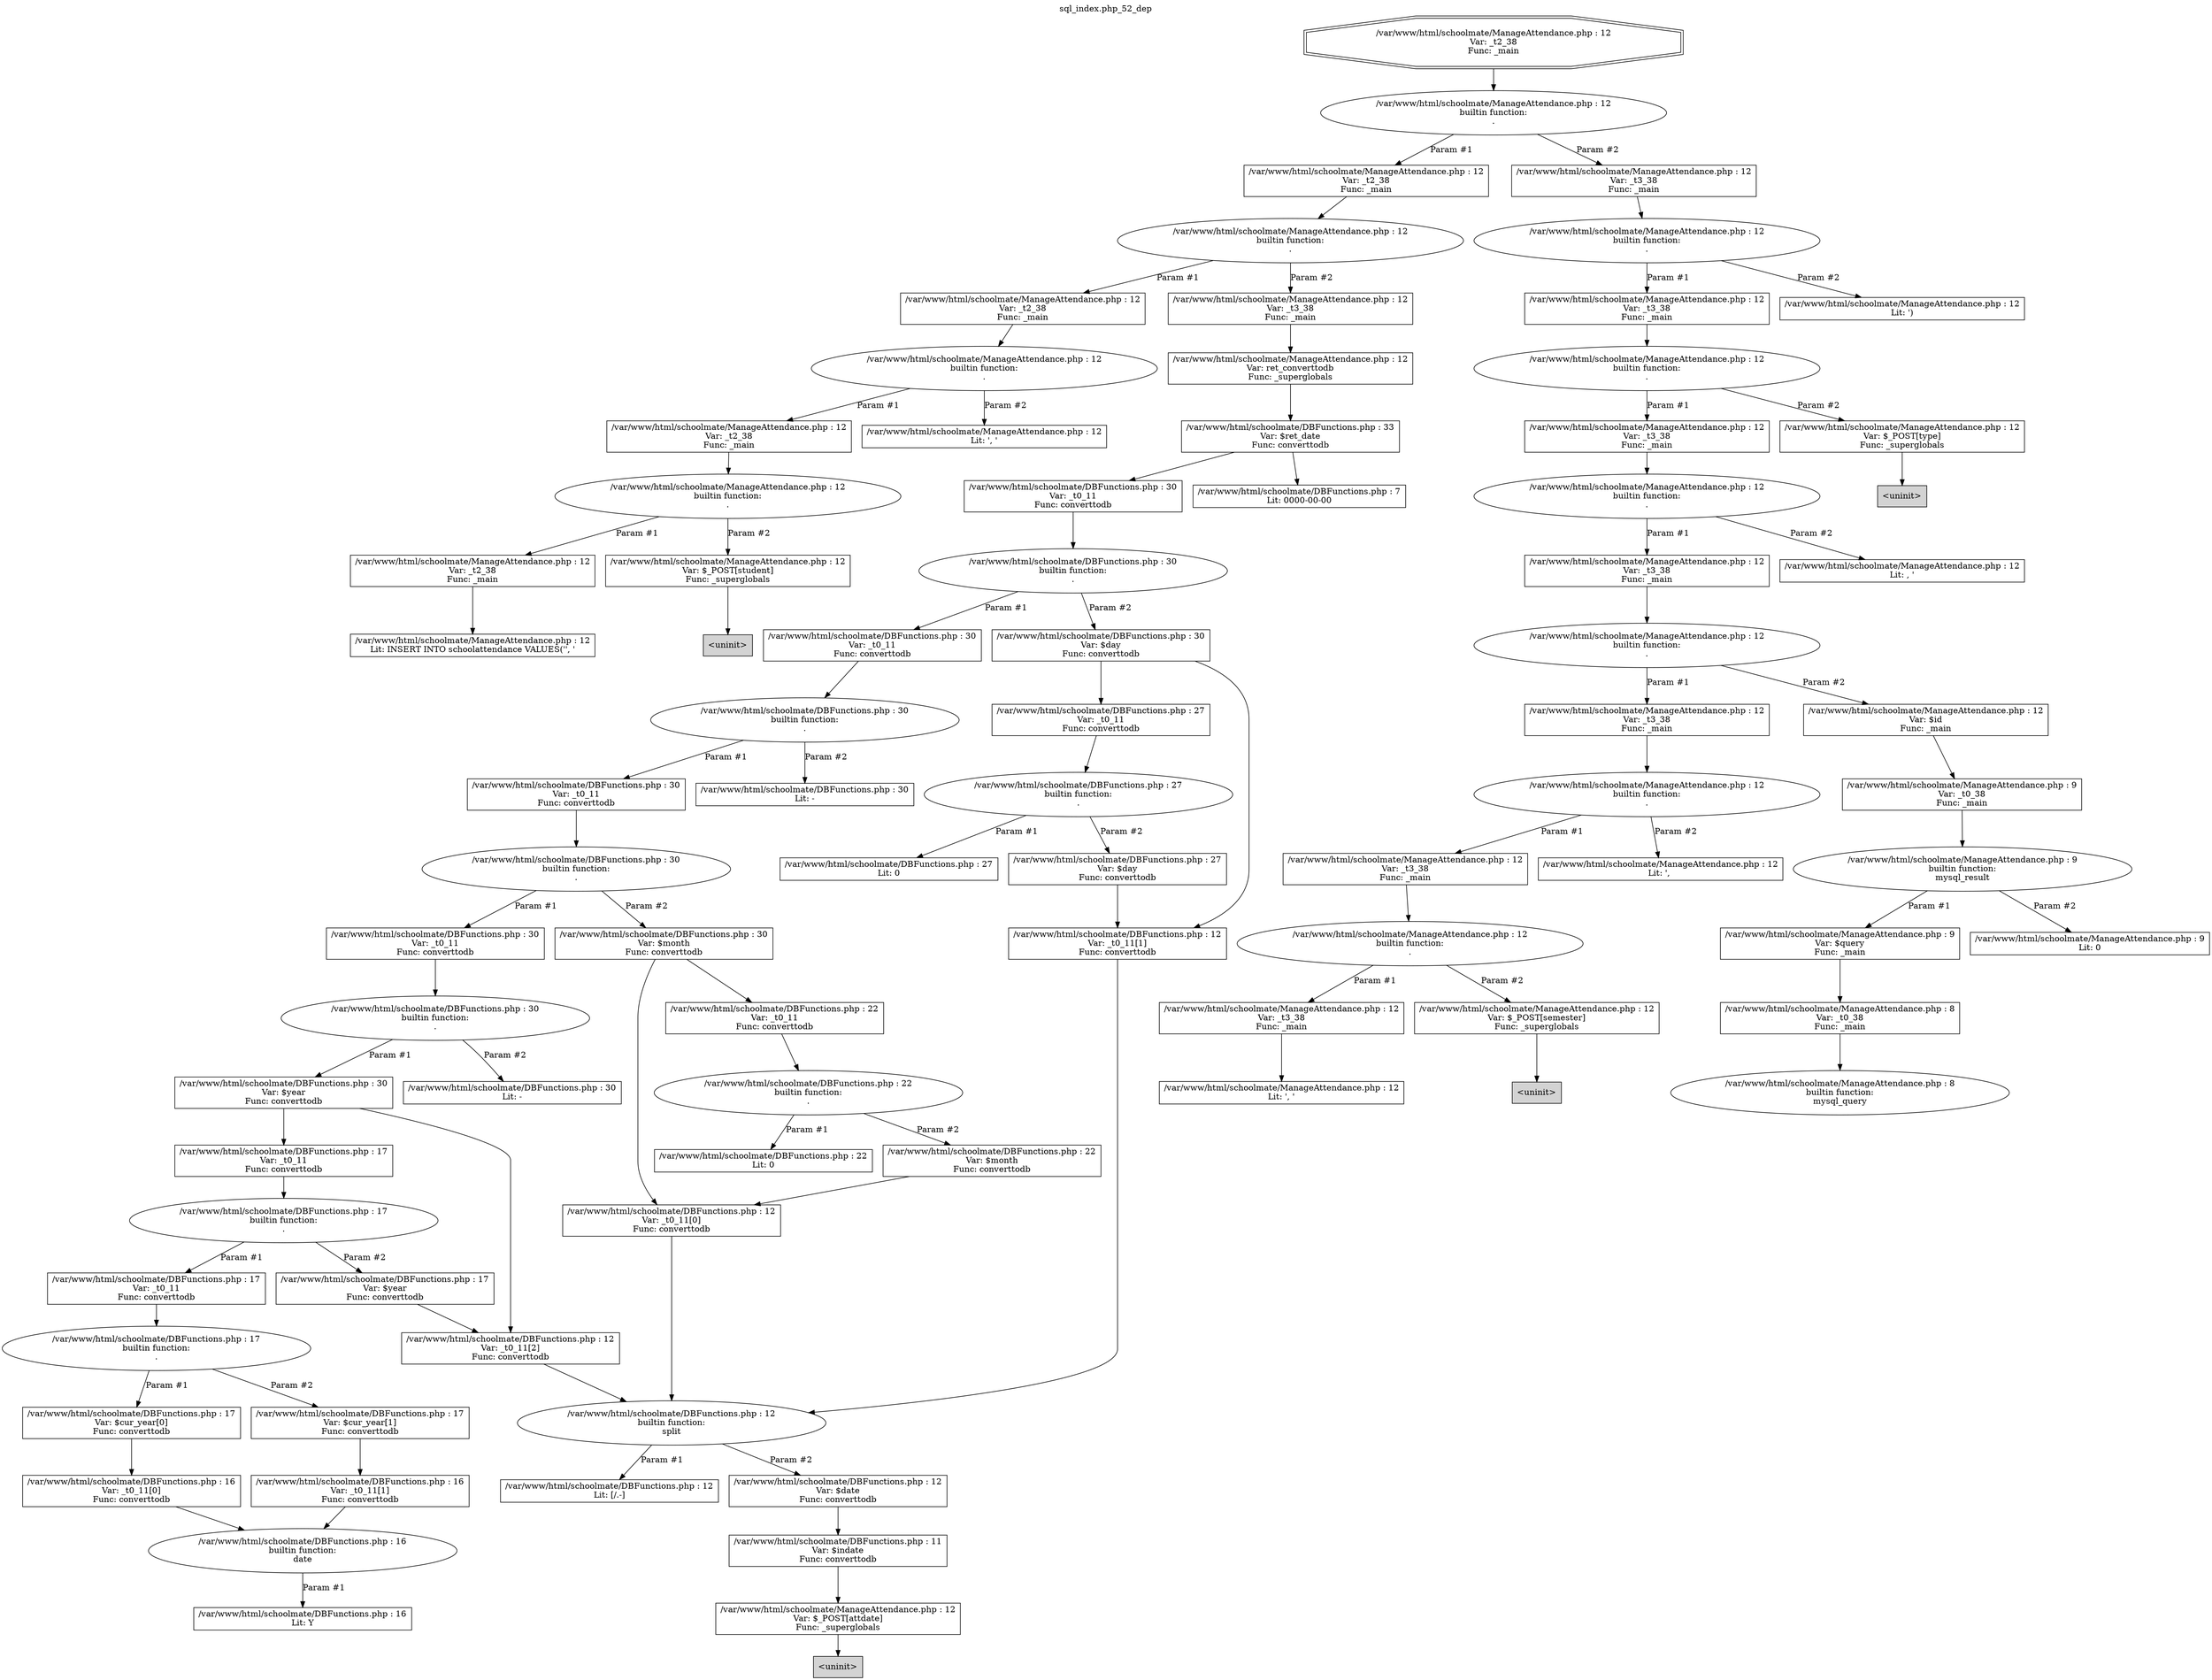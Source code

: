 digraph cfg {
  label="sql_index.php_52_dep";
  labelloc=t;
  n1 [shape=doubleoctagon, label="/var/www/html/schoolmate/ManageAttendance.php : 12\nVar: _t2_38\nFunc: _main\n"];
  n2 [shape=ellipse, label="/var/www/html/schoolmate/ManageAttendance.php : 12\nbuiltin function:\n.\n"];
  n3 [shape=box, label="/var/www/html/schoolmate/ManageAttendance.php : 12\nVar: _t2_38\nFunc: _main\n"];
  n4 [shape=ellipse, label="/var/www/html/schoolmate/ManageAttendance.php : 12\nbuiltin function:\n.\n"];
  n5 [shape=box, label="/var/www/html/schoolmate/ManageAttendance.php : 12\nVar: _t2_38\nFunc: _main\n"];
  n6 [shape=ellipse, label="/var/www/html/schoolmate/ManageAttendance.php : 12\nbuiltin function:\n.\n"];
  n7 [shape=box, label="/var/www/html/schoolmate/ManageAttendance.php : 12\nVar: _t2_38\nFunc: _main\n"];
  n8 [shape=ellipse, label="/var/www/html/schoolmate/ManageAttendance.php : 12\nbuiltin function:\n.\n"];
  n9 [shape=box, label="/var/www/html/schoolmate/ManageAttendance.php : 12\nVar: _t2_38\nFunc: _main\n"];
  n10 [shape=box, label="/var/www/html/schoolmate/ManageAttendance.php : 12\nLit: INSERT INTO schoolattendance VALUES('', '\n"];
  n11 [shape=box, label="/var/www/html/schoolmate/ManageAttendance.php : 12\nVar: $_POST[student]\nFunc: _superglobals\n"];
  n12 [shape=box, label="<uninit>",style=filled];
  n13 [shape=box, label="/var/www/html/schoolmate/ManageAttendance.php : 12\nLit: ', '\n"];
  n14 [shape=box, label="/var/www/html/schoolmate/ManageAttendance.php : 12\nVar: _t3_38\nFunc: _main\n"];
  n15 [shape=box, label="/var/www/html/schoolmate/ManageAttendance.php : 12\nVar: ret_converttodb\nFunc: _superglobals\n"];
  n16 [shape=box, label="/var/www/html/schoolmate/DBFunctions.php : 33\nVar: $ret_date\nFunc: converttodb\n"];
  n17 [shape=box, label="/var/www/html/schoolmate/DBFunctions.php : 30\nVar: _t0_11\nFunc: converttodb\n"];
  n18 [shape=ellipse, label="/var/www/html/schoolmate/DBFunctions.php : 30\nbuiltin function:\n.\n"];
  n19 [shape=box, label="/var/www/html/schoolmate/DBFunctions.php : 30\nVar: _t0_11\nFunc: converttodb\n"];
  n20 [shape=ellipse, label="/var/www/html/schoolmate/DBFunctions.php : 30\nbuiltin function:\n.\n"];
  n21 [shape=box, label="/var/www/html/schoolmate/DBFunctions.php : 30\nVar: _t0_11\nFunc: converttodb\n"];
  n22 [shape=ellipse, label="/var/www/html/schoolmate/DBFunctions.php : 30\nbuiltin function:\n.\n"];
  n23 [shape=box, label="/var/www/html/schoolmate/DBFunctions.php : 30\nVar: _t0_11\nFunc: converttodb\n"];
  n24 [shape=ellipse, label="/var/www/html/schoolmate/DBFunctions.php : 30\nbuiltin function:\n.\n"];
  n25 [shape=box, label="/var/www/html/schoolmate/DBFunctions.php : 30\nVar: $year\nFunc: converttodb\n"];
  n26 [shape=box, label="/var/www/html/schoolmate/DBFunctions.php : 17\nVar: _t0_11\nFunc: converttodb\n"];
  n27 [shape=ellipse, label="/var/www/html/schoolmate/DBFunctions.php : 17\nbuiltin function:\n.\n"];
  n28 [shape=box, label="/var/www/html/schoolmate/DBFunctions.php : 17\nVar: _t0_11\nFunc: converttodb\n"];
  n29 [shape=ellipse, label="/var/www/html/schoolmate/DBFunctions.php : 17\nbuiltin function:\n.\n"];
  n30 [shape=box, label="/var/www/html/schoolmate/DBFunctions.php : 17\nVar: $cur_year[0]\nFunc: converttodb\n"];
  n31 [shape=box, label="/var/www/html/schoolmate/DBFunctions.php : 16\nVar: _t0_11[0]\nFunc: converttodb\n"];
  n32 [shape=ellipse, label="/var/www/html/schoolmate/DBFunctions.php : 16\nbuiltin function:\ndate\n"];
  n33 [shape=box, label="/var/www/html/schoolmate/DBFunctions.php : 16\nLit: Y\n"];
  n34 [shape=box, label="/var/www/html/schoolmate/DBFunctions.php : 17\nVar: $cur_year[1]\nFunc: converttodb\n"];
  n35 [shape=box, label="/var/www/html/schoolmate/DBFunctions.php : 16\nVar: _t0_11[1]\nFunc: converttodb\n"];
  n36 [shape=box, label="/var/www/html/schoolmate/DBFunctions.php : 17\nVar: $year\nFunc: converttodb\n"];
  n37 [shape=box, label="/var/www/html/schoolmate/DBFunctions.php : 12\nVar: _t0_11[2]\nFunc: converttodb\n"];
  n38 [shape=ellipse, label="/var/www/html/schoolmate/DBFunctions.php : 12\nbuiltin function:\nsplit\n"];
  n39 [shape=box, label="/var/www/html/schoolmate/DBFunctions.php : 12\nLit: [/.-]\n"];
  n40 [shape=box, label="/var/www/html/schoolmate/DBFunctions.php : 12\nVar: $date\nFunc: converttodb\n"];
  n41 [shape=box, label="/var/www/html/schoolmate/DBFunctions.php : 11\nVar: $indate\nFunc: converttodb\n"];
  n42 [shape=box, label="/var/www/html/schoolmate/ManageAttendance.php : 12\nVar: $_POST[attdate]\nFunc: _superglobals\n"];
  n43 [shape=box, label="<uninit>",style=filled];
  n44 [shape=box, label="/var/www/html/schoolmate/DBFunctions.php : 30\nLit: -\n"];
  n45 [shape=box, label="/var/www/html/schoolmate/DBFunctions.php : 30\nVar: $month\nFunc: converttodb\n"];
  n46 [shape=box, label="/var/www/html/schoolmate/DBFunctions.php : 12\nVar: _t0_11[0]\nFunc: converttodb\n"];
  n47 [shape=box, label="/var/www/html/schoolmate/DBFunctions.php : 22\nVar: _t0_11\nFunc: converttodb\n"];
  n48 [shape=ellipse, label="/var/www/html/schoolmate/DBFunctions.php : 22\nbuiltin function:\n.\n"];
  n49 [shape=box, label="/var/www/html/schoolmate/DBFunctions.php : 22\nLit: 0\n"];
  n50 [shape=box, label="/var/www/html/schoolmate/DBFunctions.php : 22\nVar: $month\nFunc: converttodb\n"];
  n51 [shape=box, label="/var/www/html/schoolmate/DBFunctions.php : 30\nLit: -\n"];
  n52 [shape=box, label="/var/www/html/schoolmate/DBFunctions.php : 30\nVar: $day\nFunc: converttodb\n"];
  n53 [shape=box, label="/var/www/html/schoolmate/DBFunctions.php : 27\nVar: _t0_11\nFunc: converttodb\n"];
  n54 [shape=ellipse, label="/var/www/html/schoolmate/DBFunctions.php : 27\nbuiltin function:\n.\n"];
  n55 [shape=box, label="/var/www/html/schoolmate/DBFunctions.php : 27\nLit: 0\n"];
  n56 [shape=box, label="/var/www/html/schoolmate/DBFunctions.php : 27\nVar: $day\nFunc: converttodb\n"];
  n57 [shape=box, label="/var/www/html/schoolmate/DBFunctions.php : 12\nVar: _t0_11[1]\nFunc: converttodb\n"];
  n58 [shape=box, label="/var/www/html/schoolmate/DBFunctions.php : 7\nLit: 0000-00-00\n"];
  n59 [shape=box, label="/var/www/html/schoolmate/ManageAttendance.php : 12\nVar: _t3_38\nFunc: _main\n"];
  n60 [shape=ellipse, label="/var/www/html/schoolmate/ManageAttendance.php : 12\nbuiltin function:\n.\n"];
  n61 [shape=box, label="/var/www/html/schoolmate/ManageAttendance.php : 12\nVar: _t3_38\nFunc: _main\n"];
  n62 [shape=ellipse, label="/var/www/html/schoolmate/ManageAttendance.php : 12\nbuiltin function:\n.\n"];
  n63 [shape=box, label="/var/www/html/schoolmate/ManageAttendance.php : 12\nVar: _t3_38\nFunc: _main\n"];
  n64 [shape=ellipse, label="/var/www/html/schoolmate/ManageAttendance.php : 12\nbuiltin function:\n.\n"];
  n65 [shape=box, label="/var/www/html/schoolmate/ManageAttendance.php : 12\nVar: _t3_38\nFunc: _main\n"];
  n66 [shape=ellipse, label="/var/www/html/schoolmate/ManageAttendance.php : 12\nbuiltin function:\n.\n"];
  n67 [shape=box, label="/var/www/html/schoolmate/ManageAttendance.php : 12\nVar: _t3_38\nFunc: _main\n"];
  n68 [shape=ellipse, label="/var/www/html/schoolmate/ManageAttendance.php : 12\nbuiltin function:\n.\n"];
  n69 [shape=box, label="/var/www/html/schoolmate/ManageAttendance.php : 12\nVar: _t3_38\nFunc: _main\n"];
  n70 [shape=ellipse, label="/var/www/html/schoolmate/ManageAttendance.php : 12\nbuiltin function:\n.\n"];
  n71 [shape=box, label="/var/www/html/schoolmate/ManageAttendance.php : 12\nVar: _t3_38\nFunc: _main\n"];
  n72 [shape=box, label="/var/www/html/schoolmate/ManageAttendance.php : 12\nLit: ', '\n"];
  n73 [shape=box, label="/var/www/html/schoolmate/ManageAttendance.php : 12\nVar: $_POST[semester]\nFunc: _superglobals\n"];
  n74 [shape=box, label="<uninit>",style=filled];
  n75 [shape=box, label="/var/www/html/schoolmate/ManageAttendance.php : 12\nLit: ', \n"];
  n76 [shape=box, label="/var/www/html/schoolmate/ManageAttendance.php : 12\nVar: $id\nFunc: _main\n"];
  n77 [shape=box, label="/var/www/html/schoolmate/ManageAttendance.php : 9\nVar: _t0_38\nFunc: _main\n"];
  n78 [shape=ellipse, label="/var/www/html/schoolmate/ManageAttendance.php : 9\nbuiltin function:\nmysql_result\n"];
  n79 [shape=box, label="/var/www/html/schoolmate/ManageAttendance.php : 9\nVar: $query\nFunc: _main\n"];
  n80 [shape=box, label="/var/www/html/schoolmate/ManageAttendance.php : 8\nVar: _t0_38\nFunc: _main\n"];
  n81 [shape=ellipse, label="/var/www/html/schoolmate/ManageAttendance.php : 8\nbuiltin function:\nmysql_query\n"];
  n82 [shape=box, label="/var/www/html/schoolmate/ManageAttendance.php : 9\nLit: 0\n"];
  n83 [shape=box, label="/var/www/html/schoolmate/ManageAttendance.php : 12\nLit: , '\n"];
  n84 [shape=box, label="/var/www/html/schoolmate/ManageAttendance.php : 12\nVar: $_POST[type]\nFunc: _superglobals\n"];
  n85 [shape=box, label="<uninit>",style=filled];
  n86 [shape=box, label="/var/www/html/schoolmate/ManageAttendance.php : 12\nLit: ')\n"];
  n1 -> n2;
  n3 -> n4;
  n5 -> n6;
  n7 -> n8;
  n9 -> n10;
  n8 -> n9[label="Param #1"];
  n8 -> n11[label="Param #2"];
  n11 -> n12;
  n6 -> n7[label="Param #1"];
  n6 -> n13[label="Param #2"];
  n4 -> n5[label="Param #1"];
  n4 -> n14[label="Param #2"];
  n17 -> n18;
  n19 -> n20;
  n21 -> n22;
  n23 -> n24;
  n26 -> n27;
  n28 -> n29;
  n31 -> n32;
  n32 -> n33[label="Param #1"];
  n30 -> n31;
  n29 -> n30[label="Param #1"];
  n29 -> n34[label="Param #2"];
  n35 -> n32;
  n34 -> n35;
  n27 -> n28[label="Param #1"];
  n27 -> n36[label="Param #2"];
  n37 -> n38;
  n38 -> n39[label="Param #1"];
  n38 -> n40[label="Param #2"];
  n42 -> n43;
  n41 -> n42;
  n40 -> n41;
  n36 -> n37;
  n25 -> n26;
  n25 -> n37;
  n24 -> n25[label="Param #1"];
  n24 -> n44[label="Param #2"];
  n22 -> n23[label="Param #1"];
  n22 -> n45[label="Param #2"];
  n46 -> n38;
  n45 -> n46;
  n45 -> n47;
  n47 -> n48;
  n48 -> n49[label="Param #1"];
  n48 -> n50[label="Param #2"];
  n50 -> n46;
  n20 -> n21[label="Param #1"];
  n20 -> n51[label="Param #2"];
  n18 -> n19[label="Param #1"];
  n18 -> n52[label="Param #2"];
  n53 -> n54;
  n54 -> n55[label="Param #1"];
  n54 -> n56[label="Param #2"];
  n57 -> n38;
  n56 -> n57;
  n52 -> n53;
  n52 -> n57;
  n16 -> n17;
  n16 -> n58;
  n15 -> n16;
  n14 -> n15;
  n2 -> n3[label="Param #1"];
  n2 -> n59[label="Param #2"];
  n59 -> n60;
  n61 -> n62;
  n63 -> n64;
  n65 -> n66;
  n67 -> n68;
  n69 -> n70;
  n71 -> n72;
  n70 -> n71[label="Param #1"];
  n70 -> n73[label="Param #2"];
  n73 -> n74;
  n68 -> n69[label="Param #1"];
  n68 -> n75[label="Param #2"];
  n66 -> n67[label="Param #1"];
  n66 -> n76[label="Param #2"];
  n77 -> n78;
  n80 -> n81;
  n79 -> n80;
  n78 -> n79[label="Param #1"];
  n78 -> n82[label="Param #2"];
  n76 -> n77;
  n64 -> n65[label="Param #1"];
  n64 -> n83[label="Param #2"];
  n62 -> n63[label="Param #1"];
  n62 -> n84[label="Param #2"];
  n84 -> n85;
  n60 -> n61[label="Param #1"];
  n60 -> n86[label="Param #2"];
}
